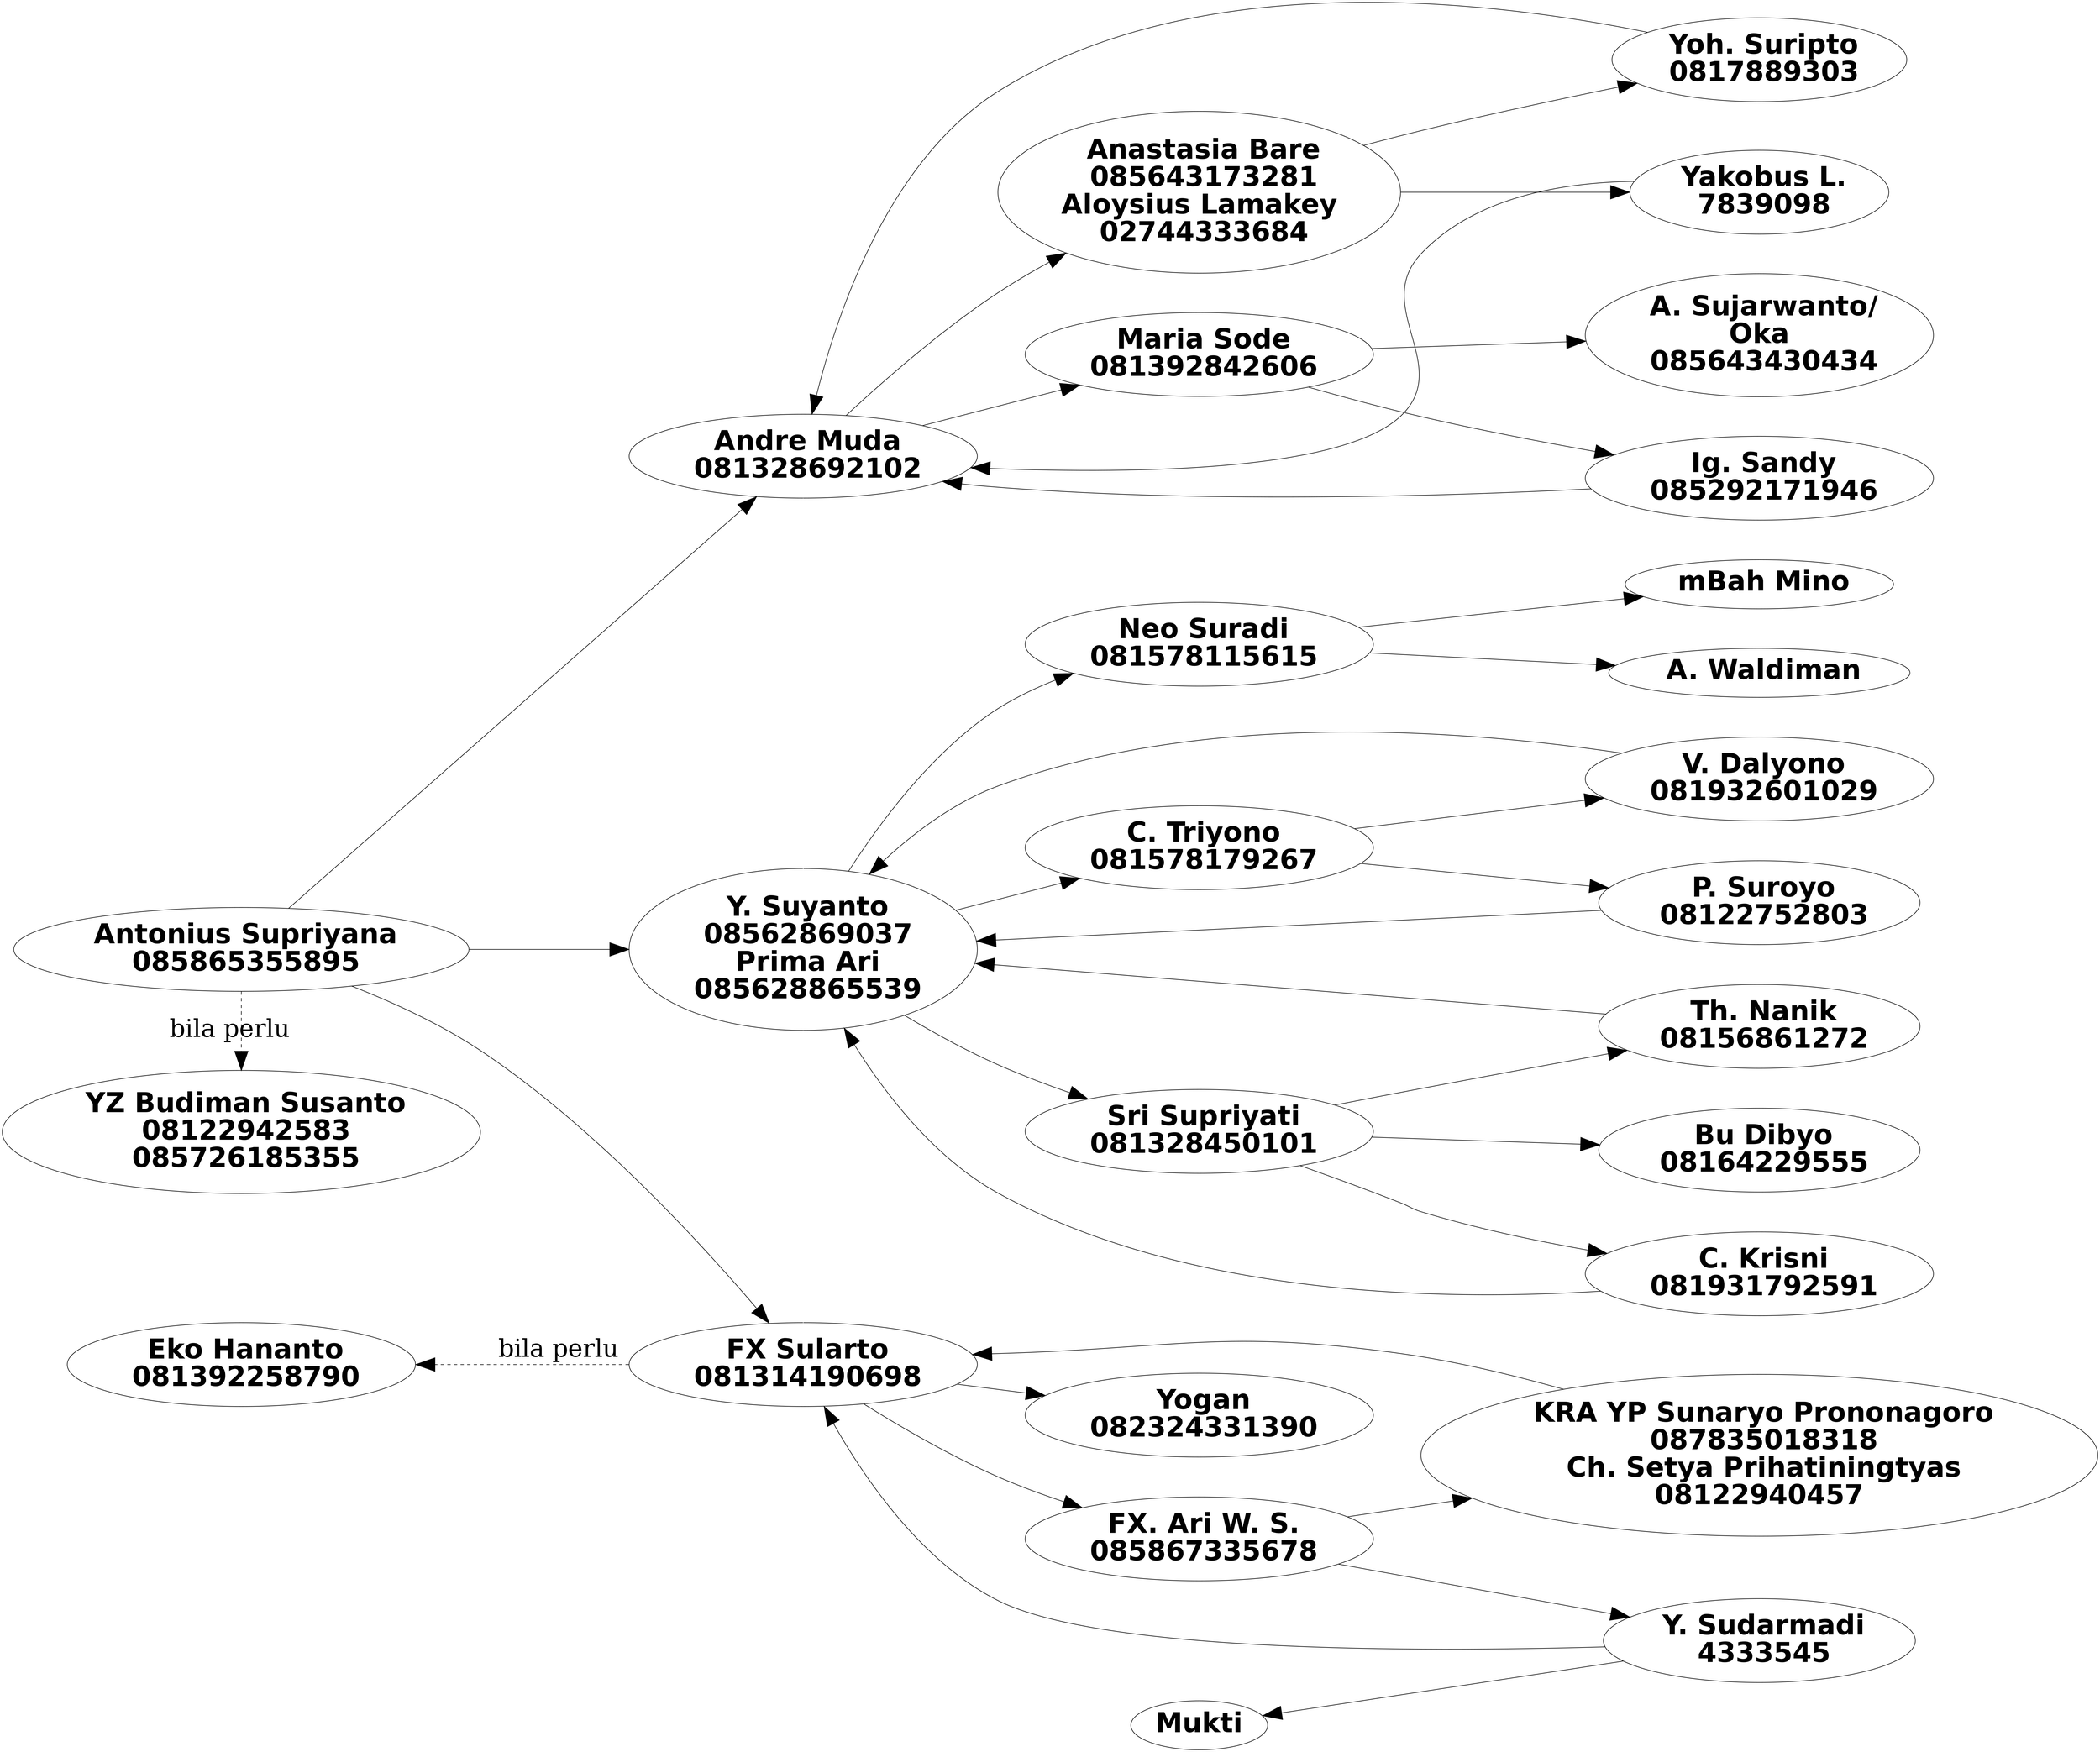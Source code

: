 digraph jarsms { mindist=0.1; minrank=0; margin="0 0 0 0"; overlap=false; rankdir =LR; nodesep = 1; node [shape = oval, fontsize=50]; edge [fontsize = 45, arrowsize=3.5]; budi [label=< <FONT FACE="helvetica-bold">YZ Budiman Susanto<br /> 08122942583<br /> 085726185355</FONT>>]; anton [label=< <FONT FACE="helvetica-bold">Antonius Supriyana<br /> 085865355895</FONT>> ,root=true]; larto [label=< <FONT FACE="helvetica-bold">FX Sularto<br /> 081314190698</FONT>> ]; andre [label=< <FONT FACE="helvetica-bold">Andre Muda<br /> 081328692102</FONT>> ]; yanto [label=< <FONT FACE="helvetica-bold">Y. Suyanto<br /> 08562869037<br /> Prima Ari<br /> 085628865539</FONT>> ]; anton -> larto ; anton -> andre ; anton -> budi [label=< bila perlu>, style=dashed]; anton -> yanto ; {rank = same; budi ; anton; hananto;} antok [label=< <FONT FACE="helvetica-bold">FX. Ari W. S.<br /> 085867335678</FONT>> ]; hananto [label=< <FONT FACE="helvetica-bold">Eko Hananto<br /> 081392258790</FONT>> ]; yogan [label=< <FONT FACE="helvetica-bold">Yogan<br /> 082324331390</FONT>> ]; larto -> antok; larto -> hananto [label=< bila perlu>,style=dashed]; larto -> yogan; mia [label=< <FONT FACE="helvetica-bold">Maria Sode<br /> 081392842606</FONT>> ]; anas [label=< <FONT FACE="helvetica-bold">Anastasia Bare<br /> 085643173281<br />Aloysius Lamakey<br /> 02744333684</FONT>> ]; andre -> mia; andre -> anas; neo [label=< <FONT FACE="helvetica-bold">Neo Suradi<br /> 081578115615</FONT>> ]; pri [label=< <FONT FACE="helvetica-bold">Sri Supriyati<br /> 081328450101</FONT>> ]; triyono [label=< <FONT FACE="helvetica-bold">C. Triyono<br /> 081578179267</FONT>> ]; yanto -> neo; yanto -> pri; yanto -> triyono; budib [label=< <FONT FACE="helvetica-bold">Bu Dibyo<br /> 08164229555</FONT>> ]; katrin [label=< <FONT FACE="helvetica-bold">KRA YP Sunaryo Prononagoro<br /> 087835018318<br /> Ch. Setya Prihatiningtyas<br /> 08122940457 </FONT>> ]; darmadi [label=< <FONT FACE="helvetica-bold">Y. Sudarmadi<br /> 4333545</FONT>> ]; mukti [label=<<FONT FACE="helvetica-bold">Mukti</FONT>>]; antok -> katrin; antok -> darmadi; darmadi -> mukti; {rank = same; yogan ; antok;mukti ; } {rank = same; mia ; neo;} sandy [label=< <FONT FACE="helvetica-bold">Ig. Sandy<br /> 085292171946</FONT>> ]; oka [label=< <FONT FACE="helvetica-bold">A. Sujarwanto/<br/>Oka<br /> 085643430434</FONT>> ]; mia -> sandy; mia -> oka; kobus [label=< <FONT FACE="helvetica-bold">Yakobus L.<br /> 7839098</FONT>> ]; ripto [label=< <FONT FACE="helvetica-bold">Yoh. Suripto<br /> 0817889303</FONT>> ]; anas -> kobus; anas -> ripto; waldiman [label=< <FONT FACE="helvetica-bold">A. Waldiman</FONT>> ]; mbahmino [label=< <FONT FACE="helvetica-bold">mBah Mino</FONT>> ]; neo -> waldiman; neo -> mbahmino; nanik [label=< <FONT FACE="helvetica-bold">Th. Nanik<br /> 08156861272</FONT>> ]; krisni [label=< <FONT FACE="helvetica-bold">C. Krisni<br /> 081931792591</FONT>> ]; pri -> nanik; pri -> budib; pri -> krisni; royo [label=< <FONT FACE="helvetica-bold">P. Suroyo<br /> 08122752803</FONT>> ]; dalyono [label=< <FONT FACE="helvetica-bold">V. Dalyono<br /> 081932601029</FONT>> ]; triyono -> royo; triyono -> dalyono; darmadi -> larto; katrin -> larto; ripto -> andre; kobus -> andre; sandy -> andre; dalyono -> yanto; royo -> yanto; krisni -> yanto; nanik -> yanto; { rank=same; andre -> yanto -> larto [color=white]; } }
